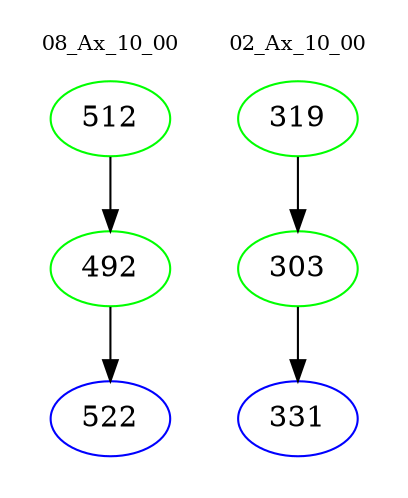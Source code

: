 digraph{
subgraph cluster_0 {
color = white
label = "08_Ax_10_00";
fontsize=10;
T0_512 [label="512", color="green"]
T0_512 -> T0_492 [color="black"]
T0_492 [label="492", color="green"]
T0_492 -> T0_522 [color="black"]
T0_522 [label="522", color="blue"]
}
subgraph cluster_1 {
color = white
label = "02_Ax_10_00";
fontsize=10;
T1_319 [label="319", color="green"]
T1_319 -> T1_303 [color="black"]
T1_303 [label="303", color="green"]
T1_303 -> T1_331 [color="black"]
T1_331 [label="331", color="blue"]
}
}
